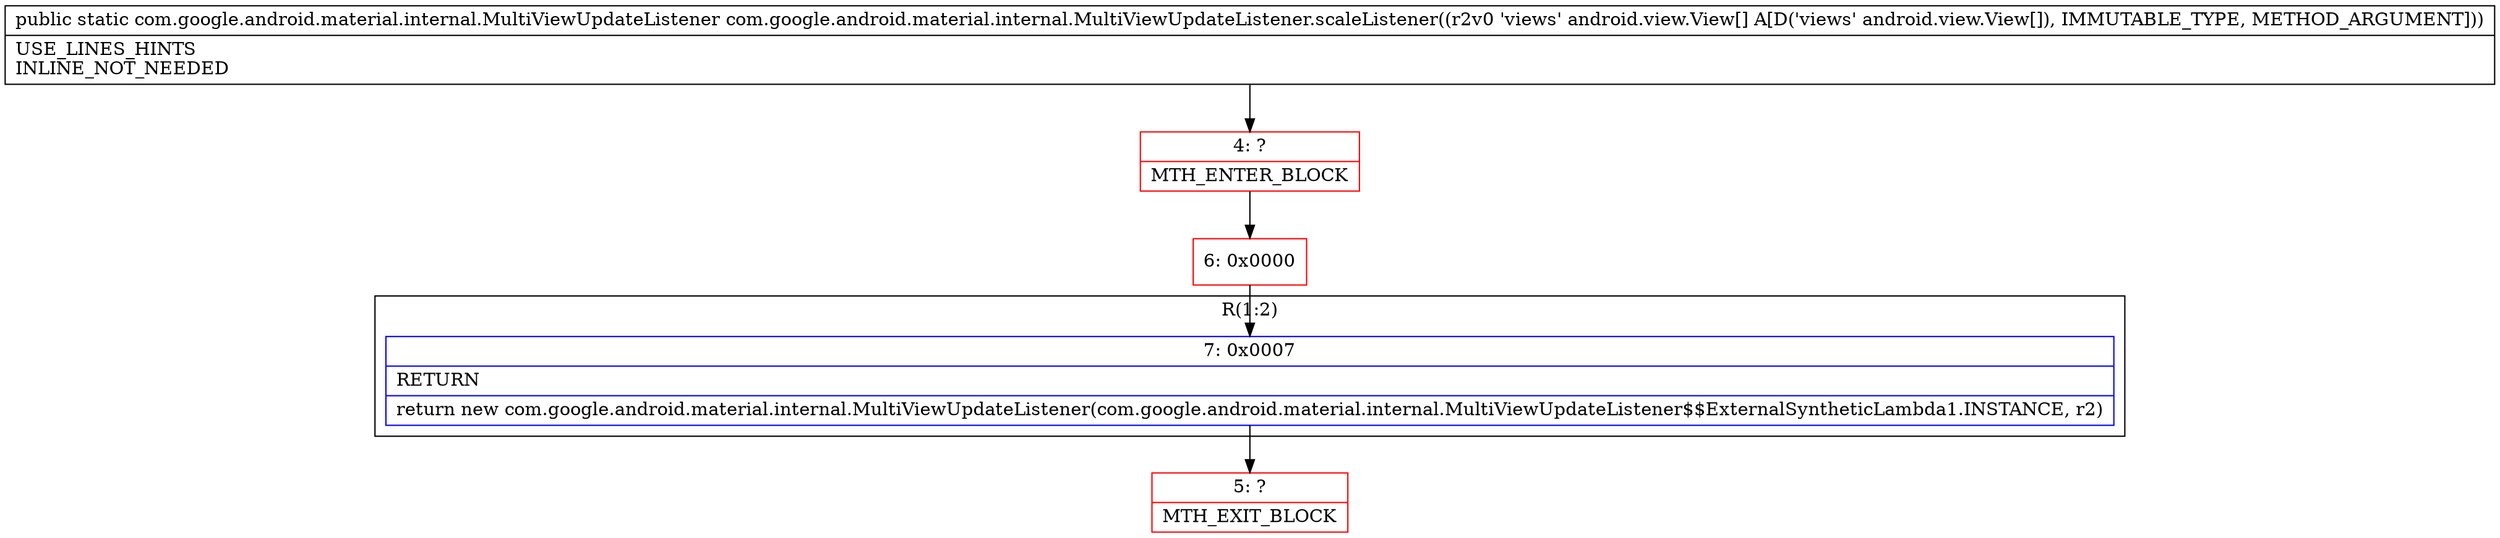 digraph "CFG forcom.google.android.material.internal.MultiViewUpdateListener.scaleListener([Landroid\/view\/View;)Lcom\/google\/android\/material\/internal\/MultiViewUpdateListener;" {
subgraph cluster_Region_1891709613 {
label = "R(1:2)";
node [shape=record,color=blue];
Node_7 [shape=record,label="{7\:\ 0x0007|RETURN\l|return new com.google.android.material.internal.MultiViewUpdateListener(com.google.android.material.internal.MultiViewUpdateListener$$ExternalSyntheticLambda1.INSTANCE, r2)\l}"];
}
Node_4 [shape=record,color=red,label="{4\:\ ?|MTH_ENTER_BLOCK\l}"];
Node_6 [shape=record,color=red,label="{6\:\ 0x0000}"];
Node_5 [shape=record,color=red,label="{5\:\ ?|MTH_EXIT_BLOCK\l}"];
MethodNode[shape=record,label="{public static com.google.android.material.internal.MultiViewUpdateListener com.google.android.material.internal.MultiViewUpdateListener.scaleListener((r2v0 'views' android.view.View[] A[D('views' android.view.View[]), IMMUTABLE_TYPE, METHOD_ARGUMENT]))  | USE_LINES_HINTS\lINLINE_NOT_NEEDED\l}"];
MethodNode -> Node_4;Node_7 -> Node_5;
Node_4 -> Node_6;
Node_6 -> Node_7;
}

